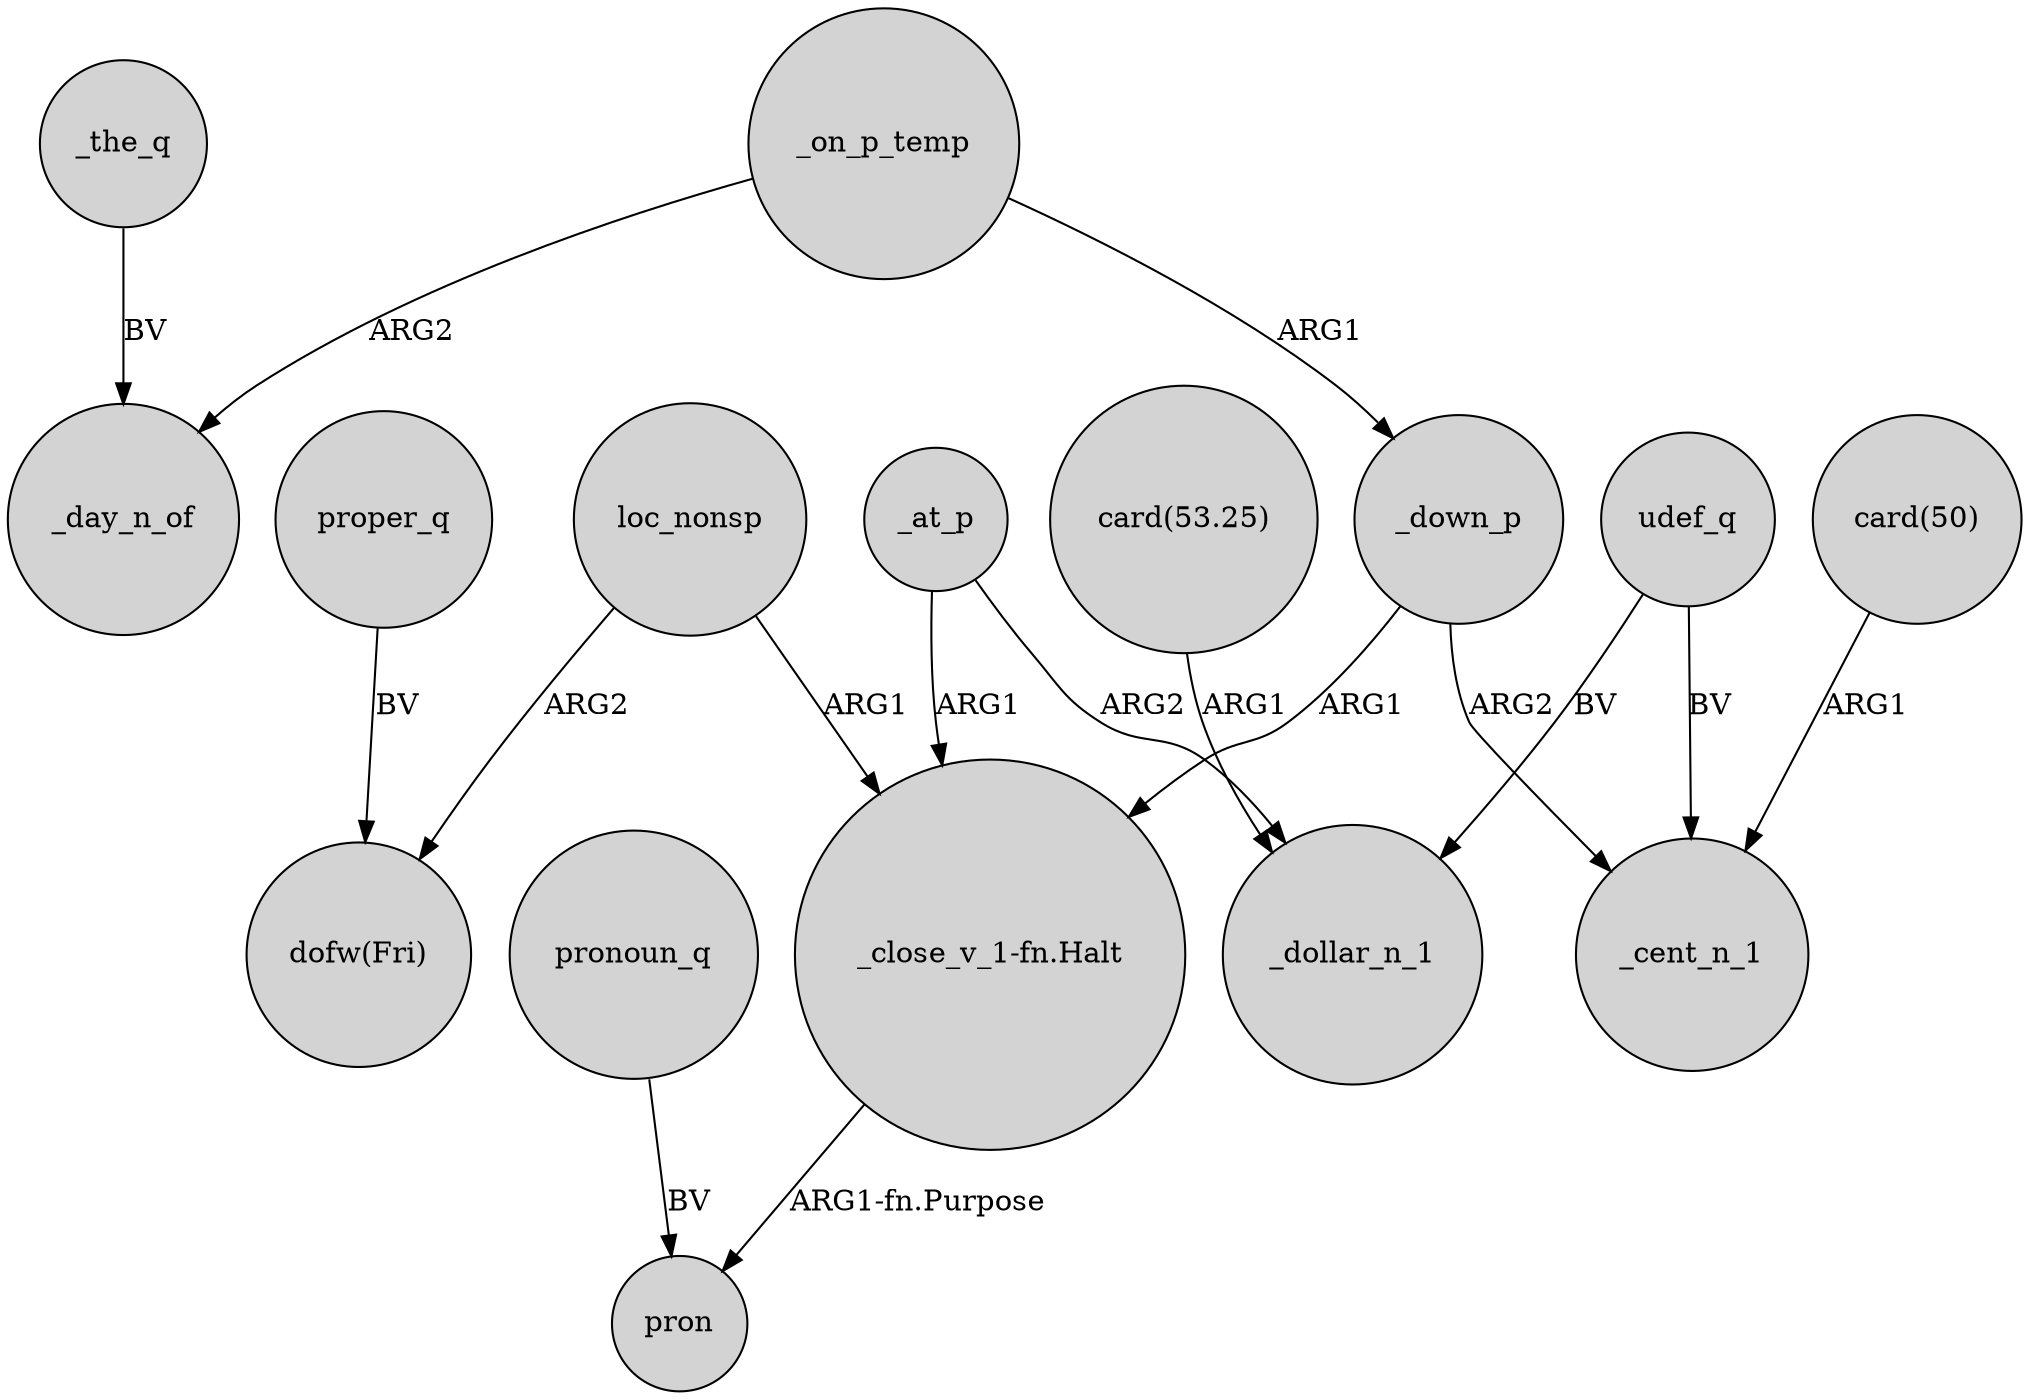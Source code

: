 digraph {
	node [shape=circle style=filled]
	_the_q -> _day_n_of [label=BV]
	loc_nonsp -> "_close_v_1-fn.Halt" [label=ARG1]
	_at_p -> "_close_v_1-fn.Halt" [label=ARG1]
	"_close_v_1-fn.Halt" -> pron [label="ARG1-fn.Purpose"]
	proper_q -> "dofw(Fri)" [label=BV]
	udef_q -> _cent_n_1 [label=BV]
	udef_q -> _dollar_n_1 [label=BV]
	_down_p -> "_close_v_1-fn.Halt" [label=ARG1]
	"card(53.25)" -> _dollar_n_1 [label=ARG1]
	_on_p_temp -> _down_p [label=ARG1]
	"card(50)" -> _cent_n_1 [label=ARG1]
	loc_nonsp -> "dofw(Fri)" [label=ARG2]
	_on_p_temp -> _day_n_of [label=ARG2]
	_down_p -> _cent_n_1 [label=ARG2]
	pronoun_q -> pron [label=BV]
	_at_p -> _dollar_n_1 [label=ARG2]
}
